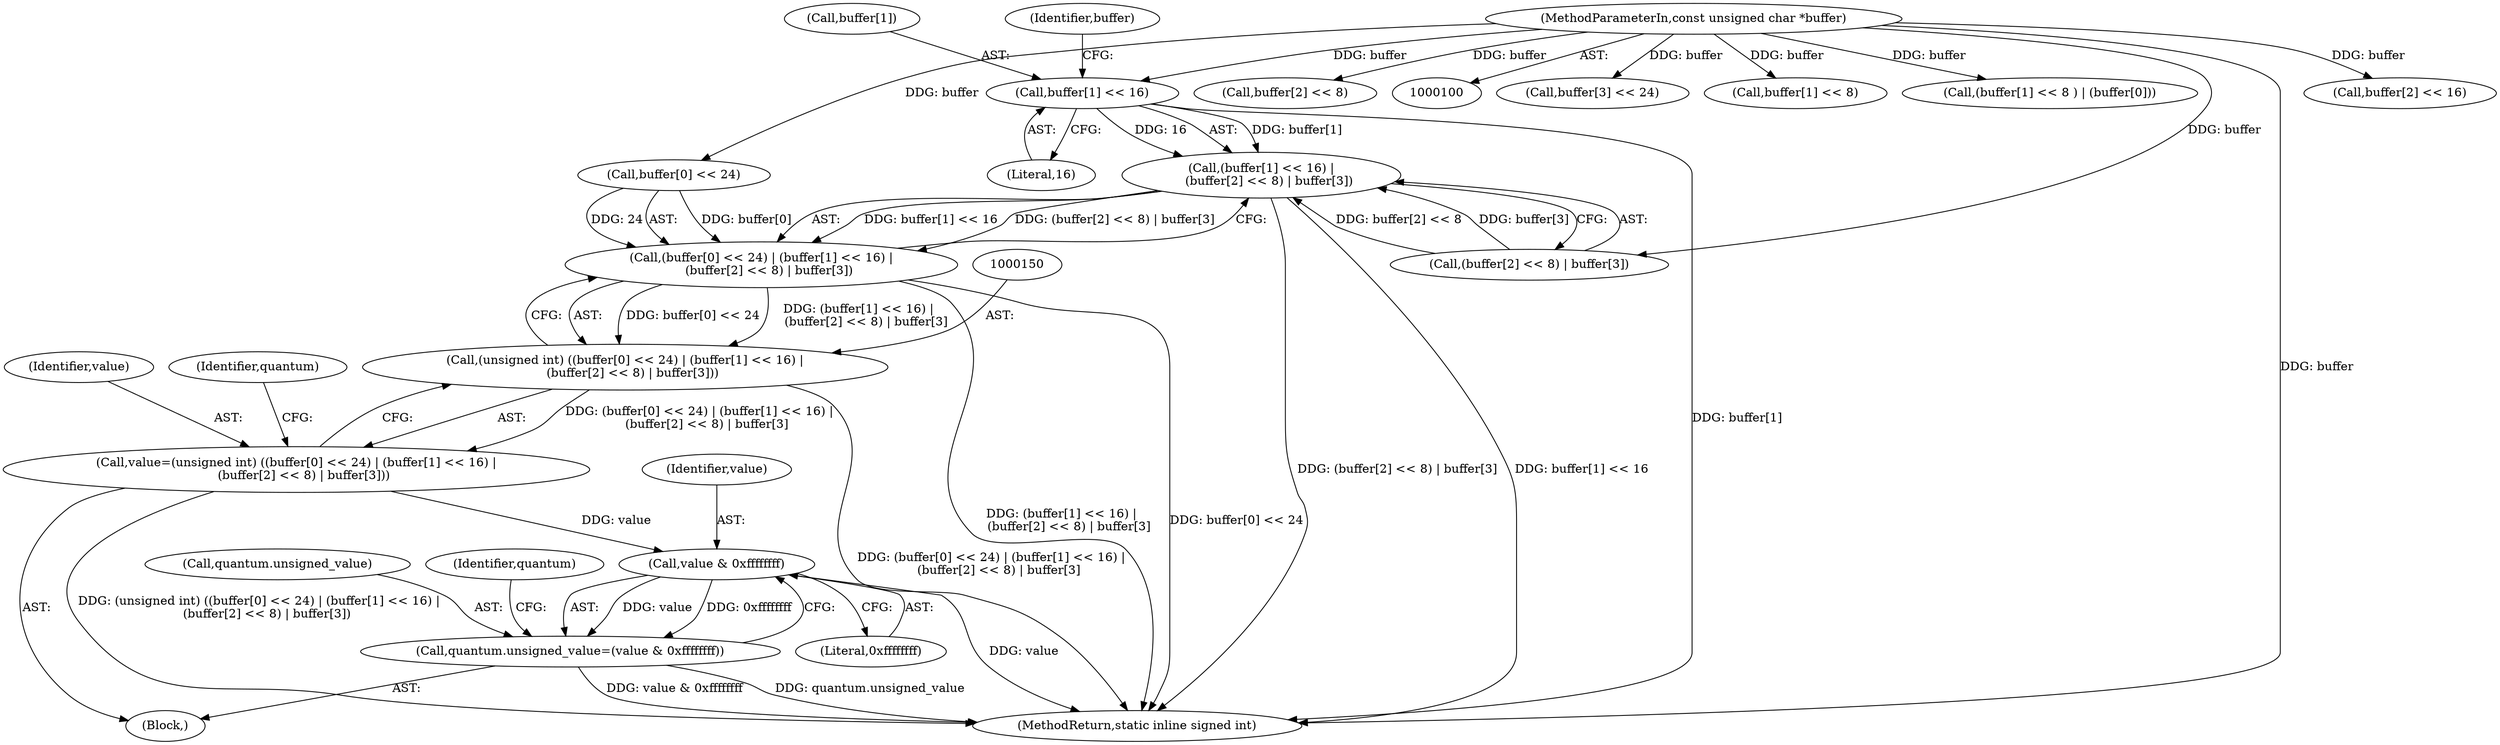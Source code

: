digraph "1_ImageMagick_d8ab7f046587f2e9f734b687ba7e6e10147c294b_8@pointer" {
"1000158" [label="(Call,buffer[1] << 16)"];
"1000102" [label="(MethodParameterIn,const unsigned char *buffer)"];
"1000157" [label="(Call,(buffer[1] << 16) |\n    (buffer[2] << 8) | buffer[3])"];
"1000151" [label="(Call,(buffer[0] << 24) | (buffer[1] << 16) |\n    (buffer[2] << 8) | buffer[3])"];
"1000149" [label="(Call,(unsigned int) ((buffer[0] << 24) | (buffer[1] << 16) |\n    (buffer[2] << 8) | buffer[3]))"];
"1000147" [label="(Call,value=(unsigned int) ((buffer[0] << 24) | (buffer[1] << 16) |\n    (buffer[2] << 8) | buffer[3]))"];
"1000176" [label="(Call,value & 0xffffffff)"];
"1000172" [label="(Call,quantum.unsigned_value=(value & 0xffffffff))"];
"1000177" [label="(Identifier,value)"];
"1000148" [label="(Identifier,value)"];
"1000116" [label="(Call,buffer[3] << 24)"];
"1000159" [label="(Call,buffer[1])"];
"1000172" [label="(Call,quantum.unsigned_value=(value & 0xffffffff))"];
"1000181" [label="(Identifier,quantum)"];
"1000102" [label="(MethodParameterIn,const unsigned char *buffer)"];
"1000128" [label="(Call,buffer[1] << 8)"];
"1000147" [label="(Call,value=(unsigned int) ((buffer[0] << 24) | (buffer[1] << 16) |\n    (buffer[2] << 8) | buffer[3]))"];
"1000103" [label="(Block,)"];
"1000127" [label="(Call,(buffer[1] << 8 ) | (buffer[0]))"];
"1000174" [label="(Identifier,quantum)"];
"1000183" [label="(MethodReturn,static inline signed int)"];
"1000151" [label="(Call,(buffer[0] << 24) | (buffer[1] << 16) |\n    (buffer[2] << 8) | buffer[3])"];
"1000122" [label="(Call,buffer[2] << 16)"];
"1000152" [label="(Call,buffer[0] << 24)"];
"1000176" [label="(Call,value & 0xffffffff)"];
"1000149" [label="(Call,(unsigned int) ((buffer[0] << 24) | (buffer[1] << 16) |\n    (buffer[2] << 8) | buffer[3]))"];
"1000164" [label="(Call,buffer[2] << 8)"];
"1000163" [label="(Call,(buffer[2] << 8) | buffer[3])"];
"1000173" [label="(Call,quantum.unsigned_value)"];
"1000158" [label="(Call,buffer[1] << 16)"];
"1000166" [label="(Identifier,buffer)"];
"1000162" [label="(Literal,16)"];
"1000178" [label="(Literal,0xffffffff)"];
"1000157" [label="(Call,(buffer[1] << 16) |\n    (buffer[2] << 8) | buffer[3])"];
"1000158" -> "1000157"  [label="AST: "];
"1000158" -> "1000162"  [label="CFG: "];
"1000159" -> "1000158"  [label="AST: "];
"1000162" -> "1000158"  [label="AST: "];
"1000166" -> "1000158"  [label="CFG: "];
"1000158" -> "1000183"  [label="DDG: buffer[1]"];
"1000158" -> "1000157"  [label="DDG: buffer[1]"];
"1000158" -> "1000157"  [label="DDG: 16"];
"1000102" -> "1000158"  [label="DDG: buffer"];
"1000102" -> "1000100"  [label="AST: "];
"1000102" -> "1000183"  [label="DDG: buffer"];
"1000102" -> "1000116"  [label="DDG: buffer"];
"1000102" -> "1000122"  [label="DDG: buffer"];
"1000102" -> "1000128"  [label="DDG: buffer"];
"1000102" -> "1000127"  [label="DDG: buffer"];
"1000102" -> "1000152"  [label="DDG: buffer"];
"1000102" -> "1000164"  [label="DDG: buffer"];
"1000102" -> "1000163"  [label="DDG: buffer"];
"1000157" -> "1000151"  [label="AST: "];
"1000157" -> "1000163"  [label="CFG: "];
"1000163" -> "1000157"  [label="AST: "];
"1000151" -> "1000157"  [label="CFG: "];
"1000157" -> "1000183"  [label="DDG: (buffer[2] << 8) | buffer[3]"];
"1000157" -> "1000183"  [label="DDG: buffer[1] << 16"];
"1000157" -> "1000151"  [label="DDG: buffer[1] << 16"];
"1000157" -> "1000151"  [label="DDG: (buffer[2] << 8) | buffer[3]"];
"1000163" -> "1000157"  [label="DDG: buffer[2] << 8"];
"1000163" -> "1000157"  [label="DDG: buffer[3]"];
"1000151" -> "1000149"  [label="AST: "];
"1000152" -> "1000151"  [label="AST: "];
"1000149" -> "1000151"  [label="CFG: "];
"1000151" -> "1000183"  [label="DDG: (buffer[1] << 16) |\n    (buffer[2] << 8) | buffer[3]"];
"1000151" -> "1000183"  [label="DDG: buffer[0] << 24"];
"1000151" -> "1000149"  [label="DDG: buffer[0] << 24"];
"1000151" -> "1000149"  [label="DDG: (buffer[1] << 16) |\n    (buffer[2] << 8) | buffer[3]"];
"1000152" -> "1000151"  [label="DDG: buffer[0]"];
"1000152" -> "1000151"  [label="DDG: 24"];
"1000149" -> "1000147"  [label="AST: "];
"1000150" -> "1000149"  [label="AST: "];
"1000147" -> "1000149"  [label="CFG: "];
"1000149" -> "1000183"  [label="DDG: (buffer[0] << 24) | (buffer[1] << 16) |\n    (buffer[2] << 8) | buffer[3]"];
"1000149" -> "1000147"  [label="DDG: (buffer[0] << 24) | (buffer[1] << 16) |\n    (buffer[2] << 8) | buffer[3]"];
"1000147" -> "1000103"  [label="AST: "];
"1000148" -> "1000147"  [label="AST: "];
"1000174" -> "1000147"  [label="CFG: "];
"1000147" -> "1000183"  [label="DDG: (unsigned int) ((buffer[0] << 24) | (buffer[1] << 16) |\n    (buffer[2] << 8) | buffer[3])"];
"1000147" -> "1000176"  [label="DDG: value"];
"1000176" -> "1000172"  [label="AST: "];
"1000176" -> "1000178"  [label="CFG: "];
"1000177" -> "1000176"  [label="AST: "];
"1000178" -> "1000176"  [label="AST: "];
"1000172" -> "1000176"  [label="CFG: "];
"1000176" -> "1000183"  [label="DDG: value"];
"1000176" -> "1000172"  [label="DDG: value"];
"1000176" -> "1000172"  [label="DDG: 0xffffffff"];
"1000172" -> "1000103"  [label="AST: "];
"1000173" -> "1000172"  [label="AST: "];
"1000181" -> "1000172"  [label="CFG: "];
"1000172" -> "1000183"  [label="DDG: value & 0xffffffff"];
"1000172" -> "1000183"  [label="DDG: quantum.unsigned_value"];
}
